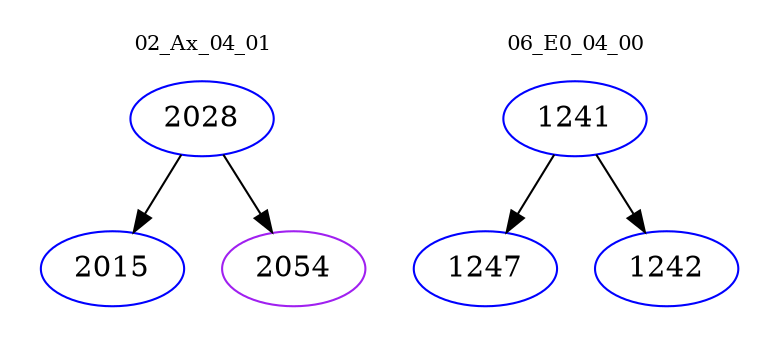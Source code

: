 digraph{
subgraph cluster_0 {
color = white
label = "02_Ax_04_01";
fontsize=10;
T0_2028 [label="2028", color="blue"]
T0_2028 -> T0_2015 [color="black"]
T0_2015 [label="2015", color="blue"]
T0_2028 -> T0_2054 [color="black"]
T0_2054 [label="2054", color="purple"]
}
subgraph cluster_1 {
color = white
label = "06_E0_04_00";
fontsize=10;
T1_1241 [label="1241", color="blue"]
T1_1241 -> T1_1247 [color="black"]
T1_1247 [label="1247", color="blue"]
T1_1241 -> T1_1242 [color="black"]
T1_1242 [label="1242", color="blue"]
}
}
